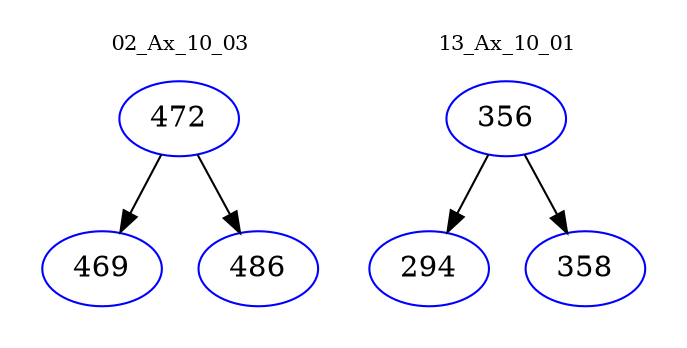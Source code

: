 digraph{
subgraph cluster_0 {
color = white
label = "02_Ax_10_03";
fontsize=10;
T0_472 [label="472", color="blue"]
T0_472 -> T0_469 [color="black"]
T0_469 [label="469", color="blue"]
T0_472 -> T0_486 [color="black"]
T0_486 [label="486", color="blue"]
}
subgraph cluster_1 {
color = white
label = "13_Ax_10_01";
fontsize=10;
T1_356 [label="356", color="blue"]
T1_356 -> T1_294 [color="black"]
T1_294 [label="294", color="blue"]
T1_356 -> T1_358 [color="black"]
T1_358 [label="358", color="blue"]
}
}
